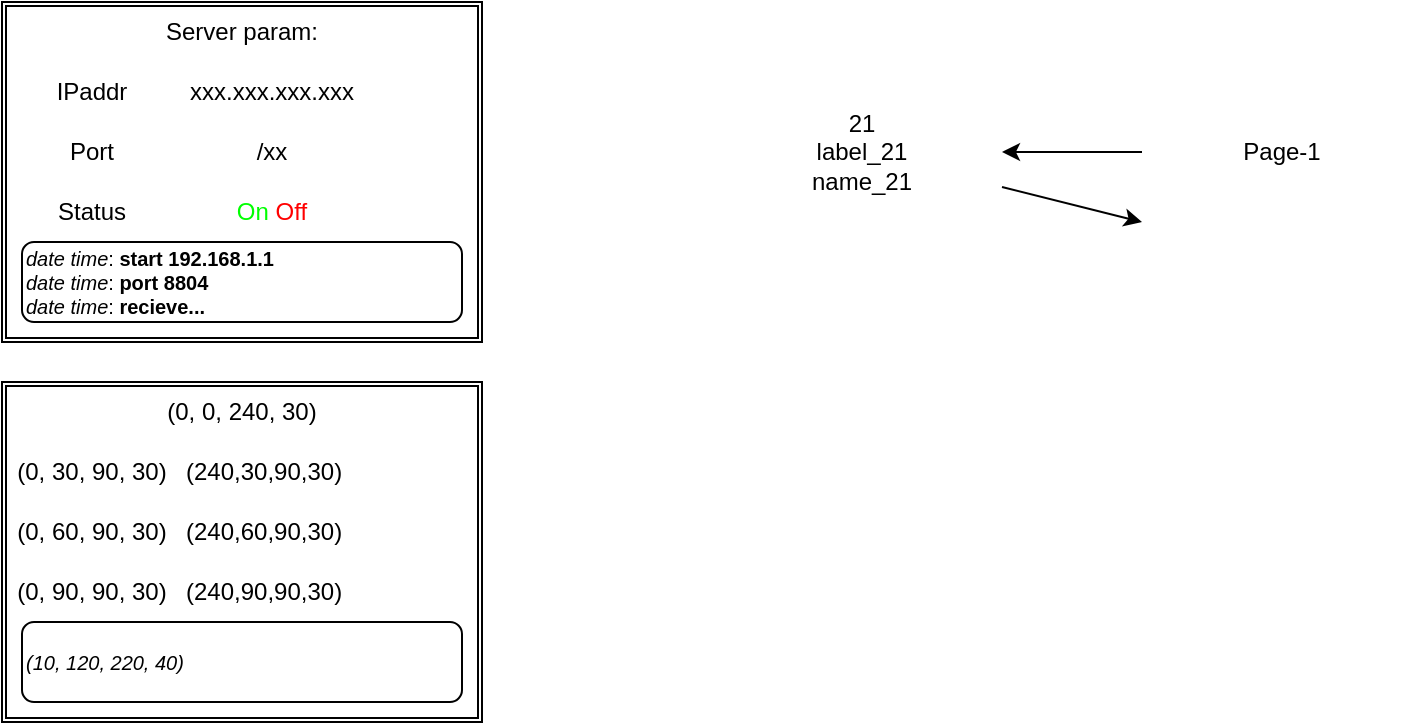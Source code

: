 <mxfile>
    <diagram id="4dPWLi5nc-H3m1od8i04" name="Page-1">
        <mxGraphModel dx="900" dy="546" grid="1" gridSize="10" guides="1" tooltips="1" connect="1" arrows="1" fold="1" page="1" pageScale="1" pageWidth="1169" pageHeight="827" math="1" shadow="0">
            <root>
                <mxCell id="0"/>
                <mxCell id="1" parent="0"/>
                <mxCell id="3" value="" style="shape=ext;double=1;rounded=0;whiteSpace=wrap;html=1;" parent="1" vertex="1">
                    <mxGeometry width="240" height="170" as="geometry"/>
                </mxCell>
                <mxCell id="4" value="Server param:" style="text;html=1;strokeColor=none;fillColor=none;align=center;verticalAlign=middle;whiteSpace=wrap;rounded=0;" parent="1" vertex="1">
                    <mxGeometry width="240" height="30" as="geometry"/>
                </mxCell>
                <mxCell id="5" value="IPaddr" style="text;html=1;strokeColor=none;fillColor=none;align=center;verticalAlign=middle;whiteSpace=wrap;rounded=0;" parent="1" vertex="1">
                    <mxGeometry y="30" width="90" height="30" as="geometry"/>
                </mxCell>
                <mxCell id="6" value="Port" style="text;html=1;strokeColor=none;fillColor=none;align=center;verticalAlign=middle;whiteSpace=wrap;rounded=0;" parent="1" vertex="1">
                    <mxGeometry y="60" width="90" height="30" as="geometry"/>
                </mxCell>
                <mxCell id="7" value="xxx.xxx.xxx.xxx" style="text;html=1;strokeColor=none;fillColor=none;align=center;verticalAlign=middle;whiteSpace=wrap;rounded=0;" parent="1" vertex="1">
                    <mxGeometry x="90" y="30" width="90" height="30" as="geometry"/>
                </mxCell>
                <mxCell id="8" value="/xx" style="text;html=1;strokeColor=none;fillColor=none;align=center;verticalAlign=middle;whiteSpace=wrap;rounded=0;" parent="1" vertex="1">
                    <mxGeometry x="90" y="60" width="90" height="30" as="geometry"/>
                </mxCell>
                <mxCell id="9" value="Status" style="text;html=1;strokeColor=none;fillColor=none;align=center;verticalAlign=middle;whiteSpace=wrap;rounded=0;" parent="1" vertex="1">
                    <mxGeometry y="90" width="90" height="30" as="geometry"/>
                </mxCell>
                <mxCell id="10" value="&lt;font color=&quot;#00ff00&quot;&gt;On&lt;/font&gt; &lt;font color=&quot;#ff0000&quot;&gt;Off&lt;/font&gt;" style="text;html=1;strokeColor=none;fillColor=none;align=center;verticalAlign=middle;whiteSpace=wrap;rounded=0;" parent="1" vertex="1">
                    <mxGeometry x="90" y="90" width="90" height="30" as="geometry"/>
                </mxCell>
                <mxCell id="11" value="&lt;i&gt;date time&lt;/i&gt;: &lt;b&gt;start 192.168.1.1&lt;/b&gt;&lt;br style=&quot;font-size: 10px;&quot;&gt;&lt;i&gt;date time&lt;/i&gt;:&amp;nbsp;&lt;b&gt;port 8804&lt;/b&gt;&lt;br style=&quot;font-size: 10px;&quot;&gt;&lt;i&gt;date time&lt;/i&gt;:&amp;nbsp;&lt;b&gt;recieve...&lt;/b&gt;" style="rounded=1;whiteSpace=wrap;html=1;fontSize=10;align=left;" parent="1" vertex="1">
                    <mxGeometry x="10" y="120" width="220" height="40" as="geometry"/>
                </mxCell>
                <mxCell id="12" value="" style="shape=ext;double=1;rounded=0;whiteSpace=wrap;html=1;" parent="1" vertex="1">
                    <mxGeometry y="190" width="240" height="170" as="geometry"/>
                </mxCell>
                <mxCell id="13" value="(0, 0, 240, 30)" style="text;html=1;strokeColor=none;fillColor=none;align=center;verticalAlign=middle;whiteSpace=wrap;rounded=0;" parent="1" vertex="1">
                    <mxGeometry y="190" width="240" height="30" as="geometry"/>
                </mxCell>
                <mxCell id="14" value="(0, 30, 90, 30)" style="text;html=1;strokeColor=none;fillColor=none;align=center;verticalAlign=middle;whiteSpace=wrap;rounded=0;" parent="1" vertex="1">
                    <mxGeometry y="220" width="90" height="30" as="geometry"/>
                </mxCell>
                <mxCell id="15" value="(0, 60, 90, 30)" style="text;html=1;strokeColor=none;fillColor=none;align=center;verticalAlign=middle;whiteSpace=wrap;rounded=0;" parent="1" vertex="1">
                    <mxGeometry y="250" width="90" height="30" as="geometry"/>
                </mxCell>
                <mxCell id="16" value="(240,30,90,30)" style="text;html=1;strokeColor=none;fillColor=none;align=left;verticalAlign=middle;whiteSpace=wrap;rounded=0;" parent="1" vertex="1">
                    <mxGeometry x="90" y="220" width="90" height="30" as="geometry"/>
                </mxCell>
                <mxCell id="17" value="(240,60,90,30)" style="text;html=1;strokeColor=none;fillColor=none;align=left;verticalAlign=middle;whiteSpace=wrap;rounded=0;" parent="1" vertex="1">
                    <mxGeometry x="90" y="250" width="90" height="30" as="geometry"/>
                </mxCell>
                <mxCell id="18" value="(0, 90, 90, 30)" style="text;html=1;strokeColor=none;fillColor=none;align=center;verticalAlign=middle;whiteSpace=wrap;rounded=0;" parent="1" vertex="1">
                    <mxGeometry y="280" width="90" height="30" as="geometry"/>
                </mxCell>
                <mxCell id="19" value="&lt;font&gt;(240,90,90,30)&lt;/font&gt;" style="text;html=1;strokeColor=none;fillColor=none;align=left;verticalAlign=middle;whiteSpace=wrap;rounded=0;fontColor=default;" parent="1" vertex="1">
                    <mxGeometry x="90" y="280" width="90" height="30" as="geometry"/>
                </mxCell>
                <mxCell id="20" value="&lt;i&gt;(10, 120, 220, 40)&lt;/i&gt;" style="rounded=1;whiteSpace=wrap;html=1;fontSize=10;align=left;" parent="1" vertex="1">
                    <mxGeometry x="10" y="310" width="220" height="40" as="geometry"/>
                </mxCell>
                <mxCell id="24" style="edgeStyle=none;html=1;entryX=0;entryY=1;entryDx=0;entryDy=0;" parent="1" source="21" target="22" edge="1">
                    <mxGeometry relative="1" as="geometry"/>
                </mxCell>
                <object label="%id%&lt;br&gt;%description%&lt;br&gt;%name%" placeholders="1" description="label_21" name="name_21" id="21">
                    <mxCell style="text;strokeColor=none;align=center;fillColor=none;html=1;verticalAlign=middle;whiteSpace=wrap;rounded=0;" parent="1" vertex="1">
                        <mxGeometry x="360" y="40" width="140" height="70" as="geometry"/>
                    </mxCell>
                </object>
                <mxCell id="23" style="edgeStyle=none;html=1;entryX=1;entryY=0.5;entryDx=0;entryDy=0;" parent="1" source="22" target="21" edge="1">
                    <mxGeometry relative="1" as="geometry"/>
                </mxCell>
                <object label="%page%" placeholders="1" id="22">
                    <mxCell style="text;strokeColor=none;align=center;fillColor=none;html=1;verticalAlign=middle;whiteSpace=wrap;rounded=0;" parent="1" vertex="1">
                        <mxGeometry x="570" y="40" width="140" height="70" as="geometry"/>
                    </mxCell>
                </object>
            </root>
        </mxGraphModel>
    </diagram>
</mxfile>